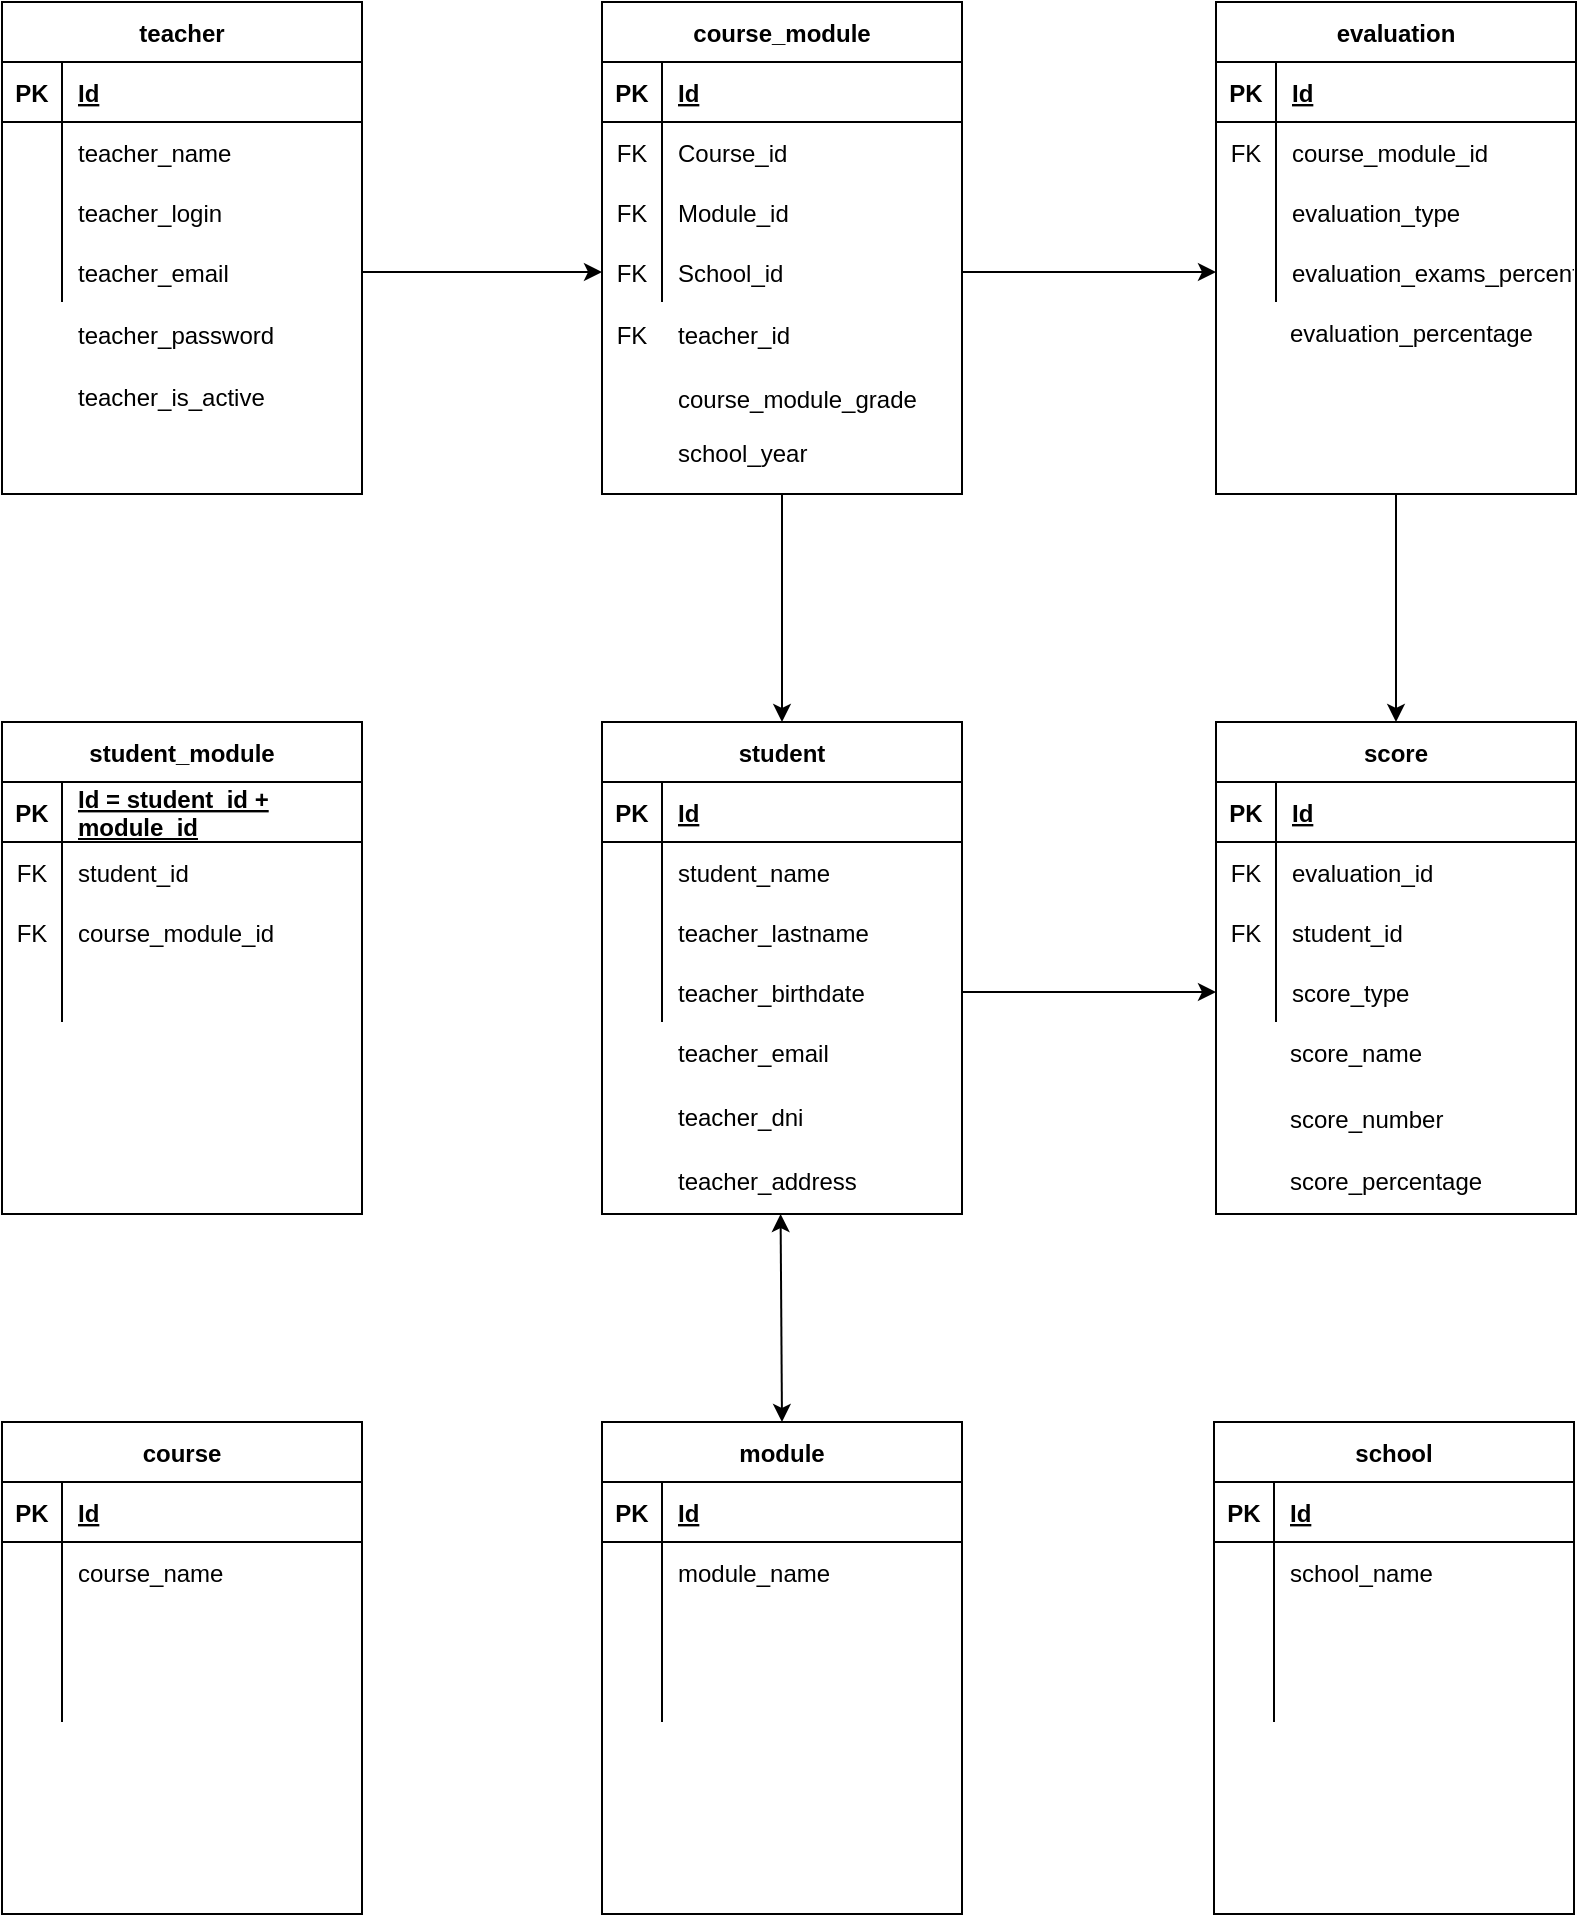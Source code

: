 <mxfile version="20.8.16" type="device"><diagram id="kGnE6Ibn0Q1wlVKxw-51" name="Página-1"><mxGraphModel dx="1799" dy="970" grid="1" gridSize="10" guides="1" tooltips="1" connect="1" arrows="1" fold="1" page="1" pageScale="1" pageWidth="827" pageHeight="1169" math="0" shadow="0"><root><mxCell id="0"/><mxCell id="1" parent="0"/><mxCell id="OqmcFinK0vVDUOd78mzH-86" style="edgeStyle=orthogonalEdgeStyle;rounded=0;orthogonalLoop=1;jettySize=auto;html=1;exitX=0.5;exitY=1;exitDx=0;exitDy=0;entryX=0.5;entryY=0;entryDx=0;entryDy=0;" parent="1" source="yDrHirP_7PSPscD6f0Qs-4" target="yDrHirP_7PSPscD6f0Qs-59" edge="1"><mxGeometry relative="1" as="geometry"/></mxCell><mxCell id="yDrHirP_7PSPscD6f0Qs-4" value="course_module" style="shape=table;startSize=30;container=1;collapsible=1;childLayout=tableLayout;fixedRows=1;rowLines=0;fontStyle=1;align=center;resizeLast=1;" parent="1" vertex="1"><mxGeometry x="520" y="40" width="180" height="246" as="geometry"/></mxCell><mxCell id="yDrHirP_7PSPscD6f0Qs-5" value="" style="shape=tableRow;horizontal=0;startSize=0;swimlaneHead=0;swimlaneBody=0;fillColor=none;collapsible=0;dropTarget=0;points=[[0,0.5],[1,0.5]];portConstraint=eastwest;top=0;left=0;right=0;bottom=1;" parent="yDrHirP_7PSPscD6f0Qs-4" vertex="1"><mxGeometry y="30" width="180" height="30" as="geometry"/></mxCell><mxCell id="yDrHirP_7PSPscD6f0Qs-6" value="PK" style="shape=partialRectangle;connectable=0;fillColor=none;top=0;left=0;bottom=0;right=0;fontStyle=1;overflow=hidden;" parent="yDrHirP_7PSPscD6f0Qs-5" vertex="1"><mxGeometry width="30" height="30" as="geometry"><mxRectangle width="30" height="30" as="alternateBounds"/></mxGeometry></mxCell><mxCell id="yDrHirP_7PSPscD6f0Qs-7" value="Id" style="shape=partialRectangle;connectable=0;fillColor=none;top=0;left=0;bottom=0;right=0;align=left;spacingLeft=6;fontStyle=5;overflow=hidden;" parent="yDrHirP_7PSPscD6f0Qs-5" vertex="1"><mxGeometry x="30" width="150" height="30" as="geometry"><mxRectangle width="150" height="30" as="alternateBounds"/></mxGeometry></mxCell><mxCell id="yDrHirP_7PSPscD6f0Qs-8" value="" style="shape=tableRow;horizontal=0;startSize=0;swimlaneHead=0;swimlaneBody=0;fillColor=none;collapsible=0;dropTarget=0;points=[[0,0.5],[1,0.5]];portConstraint=eastwest;top=0;left=0;right=0;bottom=0;" parent="yDrHirP_7PSPscD6f0Qs-4" vertex="1"><mxGeometry y="60" width="180" height="30" as="geometry"/></mxCell><mxCell id="yDrHirP_7PSPscD6f0Qs-9" value="FK" style="shape=partialRectangle;connectable=0;fillColor=none;top=0;left=0;bottom=0;right=0;editable=1;overflow=hidden;" parent="yDrHirP_7PSPscD6f0Qs-8" vertex="1"><mxGeometry width="30" height="30" as="geometry"><mxRectangle width="30" height="30" as="alternateBounds"/></mxGeometry></mxCell><mxCell id="yDrHirP_7PSPscD6f0Qs-10" value="Course_id" style="shape=partialRectangle;connectable=0;fillColor=none;top=0;left=0;bottom=0;right=0;align=left;spacingLeft=6;overflow=hidden;" parent="yDrHirP_7PSPscD6f0Qs-8" vertex="1"><mxGeometry x="30" width="150" height="30" as="geometry"><mxRectangle width="150" height="30" as="alternateBounds"/></mxGeometry></mxCell><mxCell id="yDrHirP_7PSPscD6f0Qs-11" value="" style="shape=tableRow;horizontal=0;startSize=0;swimlaneHead=0;swimlaneBody=0;fillColor=none;collapsible=0;dropTarget=0;points=[[0,0.5],[1,0.5]];portConstraint=eastwest;top=0;left=0;right=0;bottom=0;" parent="yDrHirP_7PSPscD6f0Qs-4" vertex="1"><mxGeometry y="90" width="180" height="30" as="geometry"/></mxCell><mxCell id="yDrHirP_7PSPscD6f0Qs-12" value="FK" style="shape=partialRectangle;connectable=0;fillColor=none;top=0;left=0;bottom=0;right=0;editable=1;overflow=hidden;" parent="yDrHirP_7PSPscD6f0Qs-11" vertex="1"><mxGeometry width="30" height="30" as="geometry"><mxRectangle width="30" height="30" as="alternateBounds"/></mxGeometry></mxCell><mxCell id="yDrHirP_7PSPscD6f0Qs-13" value="Module_id" style="shape=partialRectangle;connectable=0;fillColor=none;top=0;left=0;bottom=0;right=0;align=left;spacingLeft=6;overflow=hidden;" parent="yDrHirP_7PSPscD6f0Qs-11" vertex="1"><mxGeometry x="30" width="150" height="30" as="geometry"><mxRectangle width="150" height="30" as="alternateBounds"/></mxGeometry></mxCell><mxCell id="yDrHirP_7PSPscD6f0Qs-14" value="" style="shape=tableRow;horizontal=0;startSize=0;swimlaneHead=0;swimlaneBody=0;fillColor=none;collapsible=0;dropTarget=0;points=[[0,0.5],[1,0.5]];portConstraint=eastwest;top=0;left=0;right=0;bottom=0;" parent="yDrHirP_7PSPscD6f0Qs-4" vertex="1"><mxGeometry y="120" width="180" height="30" as="geometry"/></mxCell><mxCell id="yDrHirP_7PSPscD6f0Qs-15" value="FK" style="shape=partialRectangle;connectable=0;fillColor=none;top=0;left=0;bottom=0;right=0;editable=1;overflow=hidden;" parent="yDrHirP_7PSPscD6f0Qs-14" vertex="1"><mxGeometry width="30" height="30" as="geometry"><mxRectangle width="30" height="30" as="alternateBounds"/></mxGeometry></mxCell><mxCell id="yDrHirP_7PSPscD6f0Qs-16" value="School_id" style="shape=partialRectangle;connectable=0;fillColor=none;top=0;left=0;bottom=0;right=0;align=left;spacingLeft=6;overflow=hidden;" parent="yDrHirP_7PSPscD6f0Qs-14" vertex="1"><mxGeometry x="30" width="150" height="30" as="geometry"><mxRectangle width="150" height="30" as="alternateBounds"/></mxGeometry></mxCell><mxCell id="yDrHirP_7PSPscD6f0Qs-19" value="" style="shape=partialRectangle;connectable=0;fillColor=none;top=0;left=0;bottom=0;right=0;align=left;spacingLeft=6;overflow=hidden;" parent="1" vertex="1"><mxGeometry x="550" y="449" width="150" height="30" as="geometry"><mxRectangle width="150" height="30" as="alternateBounds"/></mxGeometry></mxCell><mxCell id="yDrHirP_7PSPscD6f0Qs-21" value="" style="shape=tableRow;horizontal=0;startSize=0;swimlaneHead=0;swimlaneBody=0;fillColor=none;collapsible=0;dropTarget=0;points=[[0,0.5],[1,0.5]];portConstraint=eastwest;top=0;left=0;right=0;bottom=0;" parent="1" vertex="1"><mxGeometry x="520" y="191" width="180" height="30" as="geometry"/></mxCell><mxCell id="yDrHirP_7PSPscD6f0Qs-22" value="FK" style="shape=partialRectangle;connectable=0;fillColor=none;top=0;left=0;bottom=0;right=0;editable=1;overflow=hidden;" parent="yDrHirP_7PSPscD6f0Qs-21" vertex="1"><mxGeometry width="30" height="30" as="geometry"><mxRectangle width="30" height="30" as="alternateBounds"/></mxGeometry></mxCell><mxCell id="yDrHirP_7PSPscD6f0Qs-23" value="teacher_id" style="shape=partialRectangle;connectable=0;fillColor=none;top=0;left=0;bottom=0;right=0;align=left;spacingLeft=6;overflow=hidden;" parent="yDrHirP_7PSPscD6f0Qs-21" vertex="1"><mxGeometry x="30" width="150" height="30" as="geometry"><mxRectangle width="150" height="30" as="alternateBounds"/></mxGeometry></mxCell><mxCell id="yDrHirP_7PSPscD6f0Qs-24" value="" style="shape=tableRow;horizontal=0;startSize=0;swimlaneHead=0;swimlaneBody=0;fillColor=none;collapsible=0;dropTarget=0;points=[[0,0.5],[1,0.5]];portConstraint=eastwest;top=0;left=0;right=0;bottom=0;" parent="1" vertex="1"><mxGeometry x="520" y="223" width="180" height="30" as="geometry"/></mxCell><mxCell id="yDrHirP_7PSPscD6f0Qs-25" value="" style="shape=partialRectangle;connectable=0;fillColor=none;top=0;left=0;bottom=0;right=0;editable=1;overflow=hidden;" parent="yDrHirP_7PSPscD6f0Qs-24" vertex="1"><mxGeometry width="30" height="30" as="geometry"><mxRectangle width="30" height="30" as="alternateBounds"/></mxGeometry></mxCell><mxCell id="yDrHirP_7PSPscD6f0Qs-26" value="course_module_grade" style="shape=partialRectangle;connectable=0;fillColor=none;top=0;left=0;bottom=0;right=0;align=left;spacingLeft=6;overflow=hidden;" parent="yDrHirP_7PSPscD6f0Qs-24" vertex="1"><mxGeometry x="30" width="150" height="30" as="geometry"><mxRectangle width="150" height="30" as="alternateBounds"/></mxGeometry></mxCell><mxCell id="yDrHirP_7PSPscD6f0Qs-27" value="" style="shape=tableRow;horizontal=0;startSize=0;swimlaneHead=0;swimlaneBody=0;fillColor=none;collapsible=0;dropTarget=0;points=[[0,0.5],[1,0.5]];portConstraint=eastwest;top=0;left=0;right=0;bottom=0;" parent="1" vertex="1"><mxGeometry x="520" y="256" width="180" height="30" as="geometry"/></mxCell><mxCell id="yDrHirP_7PSPscD6f0Qs-28" value="" style="shape=partialRectangle;connectable=0;fillColor=none;top=0;left=0;bottom=0;right=0;editable=1;overflow=hidden;" parent="yDrHirP_7PSPscD6f0Qs-27" vertex="1"><mxGeometry width="30" height="30" as="geometry"><mxRectangle width="30" height="30" as="alternateBounds"/></mxGeometry></mxCell><mxCell id="yDrHirP_7PSPscD6f0Qs-41" value="teacher" style="shape=table;startSize=30;container=1;collapsible=1;childLayout=tableLayout;fixedRows=1;rowLines=0;fontStyle=1;align=center;resizeLast=1;" parent="1" vertex="1"><mxGeometry x="220" y="40" width="180" height="246" as="geometry"/></mxCell><mxCell id="yDrHirP_7PSPscD6f0Qs-42" value="" style="shape=tableRow;horizontal=0;startSize=0;swimlaneHead=0;swimlaneBody=0;fillColor=none;collapsible=0;dropTarget=0;points=[[0,0.5],[1,0.5]];portConstraint=eastwest;top=0;left=0;right=0;bottom=1;" parent="yDrHirP_7PSPscD6f0Qs-41" vertex="1"><mxGeometry y="30" width="180" height="30" as="geometry"/></mxCell><mxCell id="yDrHirP_7PSPscD6f0Qs-43" value="PK" style="shape=partialRectangle;connectable=0;fillColor=none;top=0;left=0;bottom=0;right=0;fontStyle=1;overflow=hidden;" parent="yDrHirP_7PSPscD6f0Qs-42" vertex="1"><mxGeometry width="30" height="30" as="geometry"><mxRectangle width="30" height="30" as="alternateBounds"/></mxGeometry></mxCell><mxCell id="yDrHirP_7PSPscD6f0Qs-44" value="Id" style="shape=partialRectangle;connectable=0;fillColor=none;top=0;left=0;bottom=0;right=0;align=left;spacingLeft=6;fontStyle=5;overflow=hidden;" parent="yDrHirP_7PSPscD6f0Qs-42" vertex="1"><mxGeometry x="30" width="150" height="30" as="geometry"><mxRectangle width="150" height="30" as="alternateBounds"/></mxGeometry></mxCell><mxCell id="yDrHirP_7PSPscD6f0Qs-45" value="" style="shape=tableRow;horizontal=0;startSize=0;swimlaneHead=0;swimlaneBody=0;fillColor=none;collapsible=0;dropTarget=0;points=[[0,0.5],[1,0.5]];portConstraint=eastwest;top=0;left=0;right=0;bottom=0;" parent="yDrHirP_7PSPscD6f0Qs-41" vertex="1"><mxGeometry y="60" width="180" height="30" as="geometry"/></mxCell><mxCell id="yDrHirP_7PSPscD6f0Qs-46" value="" style="shape=partialRectangle;connectable=0;fillColor=none;top=0;left=0;bottom=0;right=0;editable=1;overflow=hidden;" parent="yDrHirP_7PSPscD6f0Qs-45" vertex="1"><mxGeometry width="30" height="30" as="geometry"><mxRectangle width="30" height="30" as="alternateBounds"/></mxGeometry></mxCell><mxCell id="yDrHirP_7PSPscD6f0Qs-47" value="teacher_name" style="shape=partialRectangle;connectable=0;fillColor=none;top=0;left=0;bottom=0;right=0;align=left;spacingLeft=6;overflow=hidden;" parent="yDrHirP_7PSPscD6f0Qs-45" vertex="1"><mxGeometry x="30" width="150" height="30" as="geometry"><mxRectangle width="150" height="30" as="alternateBounds"/></mxGeometry></mxCell><mxCell id="yDrHirP_7PSPscD6f0Qs-48" value="" style="shape=tableRow;horizontal=0;startSize=0;swimlaneHead=0;swimlaneBody=0;fillColor=none;collapsible=0;dropTarget=0;points=[[0,0.5],[1,0.5]];portConstraint=eastwest;top=0;left=0;right=0;bottom=0;" parent="yDrHirP_7PSPscD6f0Qs-41" vertex="1"><mxGeometry y="90" width="180" height="30" as="geometry"/></mxCell><mxCell id="yDrHirP_7PSPscD6f0Qs-49" value="" style="shape=partialRectangle;connectable=0;fillColor=none;top=0;left=0;bottom=0;right=0;editable=1;overflow=hidden;" parent="yDrHirP_7PSPscD6f0Qs-48" vertex="1"><mxGeometry width="30" height="30" as="geometry"><mxRectangle width="30" height="30" as="alternateBounds"/></mxGeometry></mxCell><mxCell id="yDrHirP_7PSPscD6f0Qs-50" value="teacher_login" style="shape=partialRectangle;connectable=0;fillColor=none;top=0;left=0;bottom=0;right=0;align=left;spacingLeft=6;overflow=hidden;" parent="yDrHirP_7PSPscD6f0Qs-48" vertex="1"><mxGeometry x="30" width="150" height="30" as="geometry"><mxRectangle width="150" height="30" as="alternateBounds"/></mxGeometry></mxCell><mxCell id="yDrHirP_7PSPscD6f0Qs-51" value="" style="shape=tableRow;horizontal=0;startSize=0;swimlaneHead=0;swimlaneBody=0;fillColor=none;collapsible=0;dropTarget=0;points=[[0,0.5],[1,0.5]];portConstraint=eastwest;top=0;left=0;right=0;bottom=0;" parent="yDrHirP_7PSPscD6f0Qs-41" vertex="1"><mxGeometry y="120" width="180" height="30" as="geometry"/></mxCell><mxCell id="yDrHirP_7PSPscD6f0Qs-52" value="" style="shape=partialRectangle;connectable=0;fillColor=none;top=0;left=0;bottom=0;right=0;editable=1;overflow=hidden;" parent="yDrHirP_7PSPscD6f0Qs-51" vertex="1"><mxGeometry width="30" height="30" as="geometry"><mxRectangle width="30" height="30" as="alternateBounds"/></mxGeometry></mxCell><mxCell id="yDrHirP_7PSPscD6f0Qs-53" value="teacher_email" style="shape=partialRectangle;connectable=0;fillColor=none;top=0;left=0;bottom=0;right=0;align=left;spacingLeft=6;overflow=hidden;" parent="yDrHirP_7PSPscD6f0Qs-51" vertex="1"><mxGeometry x="30" width="150" height="30" as="geometry"><mxRectangle width="150" height="30" as="alternateBounds"/></mxGeometry></mxCell><mxCell id="yDrHirP_7PSPscD6f0Qs-55" style="edgeStyle=orthogonalEdgeStyle;rounded=0;orthogonalLoop=1;jettySize=auto;html=1;exitX=1;exitY=0.5;exitDx=0;exitDy=0;" parent="1" source="yDrHirP_7PSPscD6f0Qs-51" target="yDrHirP_7PSPscD6f0Qs-14" edge="1"><mxGeometry relative="1" as="geometry"/></mxCell><mxCell id="yDrHirP_7PSPscD6f0Qs-56" value="teacher_password" style="shape=partialRectangle;connectable=0;fillColor=none;top=0;left=0;bottom=0;right=0;align=left;spacingLeft=6;overflow=hidden;" parent="1" vertex="1"><mxGeometry x="250" y="191" width="150" height="30" as="geometry"><mxRectangle width="150" height="30" as="alternateBounds"/></mxGeometry></mxCell><mxCell id="yDrHirP_7PSPscD6f0Qs-57" value="teacher_is_active" style="shape=partialRectangle;connectable=0;fillColor=none;top=0;left=0;bottom=0;right=0;align=left;spacingLeft=6;overflow=hidden;" parent="1" vertex="1"><mxGeometry x="250" y="222" width="150" height="30" as="geometry"><mxRectangle width="150" height="30" as="alternateBounds"/></mxGeometry></mxCell><mxCell id="yDrHirP_7PSPscD6f0Qs-59" value="student" style="shape=table;startSize=30;container=1;collapsible=1;childLayout=tableLayout;fixedRows=1;rowLines=0;fontStyle=1;align=center;resizeLast=1;" parent="1" vertex="1"><mxGeometry x="520" y="400" width="180" height="246" as="geometry"/></mxCell><mxCell id="yDrHirP_7PSPscD6f0Qs-60" value="" style="shape=tableRow;horizontal=0;startSize=0;swimlaneHead=0;swimlaneBody=0;fillColor=none;collapsible=0;dropTarget=0;points=[[0,0.5],[1,0.5]];portConstraint=eastwest;top=0;left=0;right=0;bottom=1;" parent="yDrHirP_7PSPscD6f0Qs-59" vertex="1"><mxGeometry y="30" width="180" height="30" as="geometry"/></mxCell><mxCell id="yDrHirP_7PSPscD6f0Qs-61" value="PK" style="shape=partialRectangle;connectable=0;fillColor=none;top=0;left=0;bottom=0;right=0;fontStyle=1;overflow=hidden;" parent="yDrHirP_7PSPscD6f0Qs-60" vertex="1"><mxGeometry width="30" height="30" as="geometry"><mxRectangle width="30" height="30" as="alternateBounds"/></mxGeometry></mxCell><mxCell id="yDrHirP_7PSPscD6f0Qs-62" value="Id" style="shape=partialRectangle;connectable=0;fillColor=none;top=0;left=0;bottom=0;right=0;align=left;spacingLeft=6;fontStyle=5;overflow=hidden;" parent="yDrHirP_7PSPscD6f0Qs-60" vertex="1"><mxGeometry x="30" width="150" height="30" as="geometry"><mxRectangle width="150" height="30" as="alternateBounds"/></mxGeometry></mxCell><mxCell id="yDrHirP_7PSPscD6f0Qs-63" value="" style="shape=tableRow;horizontal=0;startSize=0;swimlaneHead=0;swimlaneBody=0;fillColor=none;collapsible=0;dropTarget=0;points=[[0,0.5],[1,0.5]];portConstraint=eastwest;top=0;left=0;right=0;bottom=0;" parent="yDrHirP_7PSPscD6f0Qs-59" vertex="1"><mxGeometry y="60" width="180" height="30" as="geometry"/></mxCell><mxCell id="yDrHirP_7PSPscD6f0Qs-64" value="" style="shape=partialRectangle;connectable=0;fillColor=none;top=0;left=0;bottom=0;right=0;editable=1;overflow=hidden;" parent="yDrHirP_7PSPscD6f0Qs-63" vertex="1"><mxGeometry width="30" height="30" as="geometry"><mxRectangle width="30" height="30" as="alternateBounds"/></mxGeometry></mxCell><mxCell id="yDrHirP_7PSPscD6f0Qs-65" value="student_name" style="shape=partialRectangle;connectable=0;fillColor=none;top=0;left=0;bottom=0;right=0;align=left;spacingLeft=6;overflow=hidden;" parent="yDrHirP_7PSPscD6f0Qs-63" vertex="1"><mxGeometry x="30" width="150" height="30" as="geometry"><mxRectangle width="150" height="30" as="alternateBounds"/></mxGeometry></mxCell><mxCell id="yDrHirP_7PSPscD6f0Qs-66" value="" style="shape=tableRow;horizontal=0;startSize=0;swimlaneHead=0;swimlaneBody=0;fillColor=none;collapsible=0;dropTarget=0;points=[[0,0.5],[1,0.5]];portConstraint=eastwest;top=0;left=0;right=0;bottom=0;" parent="yDrHirP_7PSPscD6f0Qs-59" vertex="1"><mxGeometry y="90" width="180" height="30" as="geometry"/></mxCell><mxCell id="yDrHirP_7PSPscD6f0Qs-67" value="" style="shape=partialRectangle;connectable=0;fillColor=none;top=0;left=0;bottom=0;right=0;editable=1;overflow=hidden;" parent="yDrHirP_7PSPscD6f0Qs-66" vertex="1"><mxGeometry width="30" height="30" as="geometry"><mxRectangle width="30" height="30" as="alternateBounds"/></mxGeometry></mxCell><mxCell id="yDrHirP_7PSPscD6f0Qs-68" value="teacher_lastname" style="shape=partialRectangle;connectable=0;fillColor=none;top=0;left=0;bottom=0;right=0;align=left;spacingLeft=6;overflow=hidden;" parent="yDrHirP_7PSPscD6f0Qs-66" vertex="1"><mxGeometry x="30" width="150" height="30" as="geometry"><mxRectangle width="150" height="30" as="alternateBounds"/></mxGeometry></mxCell><mxCell id="yDrHirP_7PSPscD6f0Qs-69" value="" style="shape=tableRow;horizontal=0;startSize=0;swimlaneHead=0;swimlaneBody=0;fillColor=none;collapsible=0;dropTarget=0;points=[[0,0.5],[1,0.5]];portConstraint=eastwest;top=0;left=0;right=0;bottom=0;" parent="yDrHirP_7PSPscD6f0Qs-59" vertex="1"><mxGeometry y="120" width="180" height="30" as="geometry"/></mxCell><mxCell id="yDrHirP_7PSPscD6f0Qs-70" value="" style="shape=partialRectangle;connectable=0;fillColor=none;top=0;left=0;bottom=0;right=0;editable=1;overflow=hidden;" parent="yDrHirP_7PSPscD6f0Qs-69" vertex="1"><mxGeometry width="30" height="30" as="geometry"><mxRectangle width="30" height="30" as="alternateBounds"/></mxGeometry></mxCell><mxCell id="yDrHirP_7PSPscD6f0Qs-71" value="teacher_birthdate" style="shape=partialRectangle;connectable=0;fillColor=none;top=0;left=0;bottom=0;right=0;align=left;spacingLeft=6;overflow=hidden;" parent="yDrHirP_7PSPscD6f0Qs-69" vertex="1"><mxGeometry x="30" width="150" height="30" as="geometry"><mxRectangle width="150" height="30" as="alternateBounds"/></mxGeometry></mxCell><mxCell id="yDrHirP_7PSPscD6f0Qs-73" value="teacher_email" style="shape=partialRectangle;connectable=0;fillColor=none;top=0;left=0;bottom=0;right=0;align=left;spacingLeft=6;overflow=hidden;" parent="1" vertex="1"><mxGeometry x="550" y="550" width="150" height="30" as="geometry"><mxRectangle width="150" height="30" as="alternateBounds"/></mxGeometry></mxCell><mxCell id="yDrHirP_7PSPscD6f0Qs-74" value="teacher_dni" style="shape=partialRectangle;connectable=0;fillColor=none;top=0;left=0;bottom=0;right=0;align=left;spacingLeft=6;overflow=hidden;" parent="1" vertex="1"><mxGeometry x="550" y="582" width="150" height="30" as="geometry"><mxRectangle width="150" height="30" as="alternateBounds"/></mxGeometry></mxCell><mxCell id="yDrHirP_7PSPscD6f0Qs-75" value="teacher_address" style="shape=partialRectangle;connectable=0;fillColor=none;top=0;left=0;bottom=0;right=0;align=left;spacingLeft=6;overflow=hidden;" parent="1" vertex="1"><mxGeometry x="550" y="614" width="150" height="30" as="geometry"><mxRectangle width="150" height="30" as="alternateBounds"/></mxGeometry></mxCell><mxCell id="OqmcFinK0vVDUOd78mzH-1" value="score" style="shape=table;startSize=30;container=1;collapsible=1;childLayout=tableLayout;fixedRows=1;rowLines=0;fontStyle=1;align=center;resizeLast=1;" parent="1" vertex="1"><mxGeometry x="827" y="400" width="180" height="246" as="geometry"/></mxCell><mxCell id="OqmcFinK0vVDUOd78mzH-2" value="" style="shape=tableRow;horizontal=0;startSize=0;swimlaneHead=0;swimlaneBody=0;fillColor=none;collapsible=0;dropTarget=0;points=[[0,0.5],[1,0.5]];portConstraint=eastwest;top=0;left=0;right=0;bottom=1;" parent="OqmcFinK0vVDUOd78mzH-1" vertex="1"><mxGeometry y="30" width="180" height="30" as="geometry"/></mxCell><mxCell id="OqmcFinK0vVDUOd78mzH-3" value="PK" style="shape=partialRectangle;connectable=0;fillColor=none;top=0;left=0;bottom=0;right=0;fontStyle=1;overflow=hidden;" parent="OqmcFinK0vVDUOd78mzH-2" vertex="1"><mxGeometry width="30" height="30" as="geometry"><mxRectangle width="30" height="30" as="alternateBounds"/></mxGeometry></mxCell><mxCell id="OqmcFinK0vVDUOd78mzH-4" value="Id" style="shape=partialRectangle;connectable=0;fillColor=none;top=0;left=0;bottom=0;right=0;align=left;spacingLeft=6;fontStyle=5;overflow=hidden;" parent="OqmcFinK0vVDUOd78mzH-2" vertex="1"><mxGeometry x="30" width="150" height="30" as="geometry"><mxRectangle width="150" height="30" as="alternateBounds"/></mxGeometry></mxCell><mxCell id="OqmcFinK0vVDUOd78mzH-5" value="" style="shape=tableRow;horizontal=0;startSize=0;swimlaneHead=0;swimlaneBody=0;fillColor=none;collapsible=0;dropTarget=0;points=[[0,0.5],[1,0.5]];portConstraint=eastwest;top=0;left=0;right=0;bottom=0;" parent="OqmcFinK0vVDUOd78mzH-1" vertex="1"><mxGeometry y="60" width="180" height="30" as="geometry"/></mxCell><mxCell id="OqmcFinK0vVDUOd78mzH-6" value="FK" style="shape=partialRectangle;connectable=0;fillColor=none;top=0;left=0;bottom=0;right=0;editable=1;overflow=hidden;" parent="OqmcFinK0vVDUOd78mzH-5" vertex="1"><mxGeometry width="30" height="30" as="geometry"><mxRectangle width="30" height="30" as="alternateBounds"/></mxGeometry></mxCell><mxCell id="OqmcFinK0vVDUOd78mzH-7" value="evaluation_id" style="shape=partialRectangle;connectable=0;fillColor=none;top=0;left=0;bottom=0;right=0;align=left;spacingLeft=6;overflow=hidden;" parent="OqmcFinK0vVDUOd78mzH-5" vertex="1"><mxGeometry x="30" width="150" height="30" as="geometry"><mxRectangle width="150" height="30" as="alternateBounds"/></mxGeometry></mxCell><mxCell id="OqmcFinK0vVDUOd78mzH-8" value="" style="shape=tableRow;horizontal=0;startSize=0;swimlaneHead=0;swimlaneBody=0;fillColor=none;collapsible=0;dropTarget=0;points=[[0,0.5],[1,0.5]];portConstraint=eastwest;top=0;left=0;right=0;bottom=0;" parent="OqmcFinK0vVDUOd78mzH-1" vertex="1"><mxGeometry y="90" width="180" height="30" as="geometry"/></mxCell><mxCell id="OqmcFinK0vVDUOd78mzH-9" value="FK" style="shape=partialRectangle;connectable=0;fillColor=none;top=0;left=0;bottom=0;right=0;editable=1;overflow=hidden;" parent="OqmcFinK0vVDUOd78mzH-8" vertex="1"><mxGeometry width="30" height="30" as="geometry"><mxRectangle width="30" height="30" as="alternateBounds"/></mxGeometry></mxCell><mxCell id="OqmcFinK0vVDUOd78mzH-10" value="student_id" style="shape=partialRectangle;connectable=0;fillColor=none;top=0;left=0;bottom=0;right=0;align=left;spacingLeft=6;overflow=hidden;" parent="OqmcFinK0vVDUOd78mzH-8" vertex="1"><mxGeometry x="30" width="150" height="30" as="geometry"><mxRectangle width="150" height="30" as="alternateBounds"/></mxGeometry></mxCell><mxCell id="OqmcFinK0vVDUOd78mzH-11" value="" style="shape=tableRow;horizontal=0;startSize=0;swimlaneHead=0;swimlaneBody=0;fillColor=none;collapsible=0;dropTarget=0;points=[[0,0.5],[1,0.5]];portConstraint=eastwest;top=0;left=0;right=0;bottom=0;" parent="OqmcFinK0vVDUOd78mzH-1" vertex="1"><mxGeometry y="120" width="180" height="30" as="geometry"/></mxCell><mxCell id="OqmcFinK0vVDUOd78mzH-12" value="" style="shape=partialRectangle;connectable=0;fillColor=none;top=0;left=0;bottom=0;right=0;editable=1;overflow=hidden;" parent="OqmcFinK0vVDUOd78mzH-11" vertex="1"><mxGeometry width="30" height="30" as="geometry"><mxRectangle width="30" height="30" as="alternateBounds"/></mxGeometry></mxCell><mxCell id="OqmcFinK0vVDUOd78mzH-13" value="score_type" style="shape=partialRectangle;connectable=0;fillColor=none;top=0;left=0;bottom=0;right=0;align=left;spacingLeft=6;overflow=hidden;" parent="OqmcFinK0vVDUOd78mzH-11" vertex="1"><mxGeometry x="30" width="150" height="30" as="geometry"><mxRectangle width="150" height="30" as="alternateBounds"/></mxGeometry></mxCell><mxCell id="OqmcFinK0vVDUOd78mzH-14" value="score_percentage" style="shape=partialRectangle;connectable=0;fillColor=none;top=0;left=0;bottom=0;right=0;align=left;spacingLeft=6;overflow=hidden;" parent="1" vertex="1"><mxGeometry x="856" y="614" width="150" height="30" as="geometry"><mxRectangle width="150" height="30" as="alternateBounds"/></mxGeometry></mxCell><mxCell id="OqmcFinK0vVDUOd78mzH-15" value="score_number" style="shape=partialRectangle;connectable=0;fillColor=none;top=0;left=0;bottom=0;right=0;align=left;spacingLeft=6;overflow=hidden;" parent="1" vertex="1"><mxGeometry x="856" y="583" width="150" height="30" as="geometry"><mxRectangle width="150" height="30" as="alternateBounds"/></mxGeometry></mxCell><mxCell id="OqmcFinK0vVDUOd78mzH-16" value="score_name" style="shape=partialRectangle;connectable=0;fillColor=none;top=0;left=0;bottom=0;right=0;align=left;spacingLeft=6;overflow=hidden;" parent="1" vertex="1"><mxGeometry x="856" y="550" width="150" height="30" as="geometry"><mxRectangle width="150" height="30" as="alternateBounds"/></mxGeometry></mxCell><mxCell id="OqmcFinK0vVDUOd78mzH-88" style="edgeStyle=orthogonalEdgeStyle;rounded=0;orthogonalLoop=1;jettySize=auto;html=1;exitX=0.5;exitY=1;exitDx=0;exitDy=0;entryX=0.5;entryY=0;entryDx=0;entryDy=0;" parent="1" source="OqmcFinK0vVDUOd78mzH-17" target="OqmcFinK0vVDUOd78mzH-1" edge="1"><mxGeometry relative="1" as="geometry"/></mxCell><mxCell id="OqmcFinK0vVDUOd78mzH-17" value="evaluation" style="shape=table;startSize=30;container=1;collapsible=1;childLayout=tableLayout;fixedRows=1;rowLines=0;fontStyle=1;align=center;resizeLast=1;" parent="1" vertex="1"><mxGeometry x="827" y="40" width="180" height="246" as="geometry"/></mxCell><mxCell id="OqmcFinK0vVDUOd78mzH-18" value="" style="shape=tableRow;horizontal=0;startSize=0;swimlaneHead=0;swimlaneBody=0;fillColor=none;collapsible=0;dropTarget=0;points=[[0,0.5],[1,0.5]];portConstraint=eastwest;top=0;left=0;right=0;bottom=1;" parent="OqmcFinK0vVDUOd78mzH-17" vertex="1"><mxGeometry y="30" width="180" height="30" as="geometry"/></mxCell><mxCell id="OqmcFinK0vVDUOd78mzH-19" value="PK" style="shape=partialRectangle;connectable=0;fillColor=none;top=0;left=0;bottom=0;right=0;fontStyle=1;overflow=hidden;" parent="OqmcFinK0vVDUOd78mzH-18" vertex="1"><mxGeometry width="30" height="30" as="geometry"><mxRectangle width="30" height="30" as="alternateBounds"/></mxGeometry></mxCell><mxCell id="OqmcFinK0vVDUOd78mzH-20" value="Id" style="shape=partialRectangle;connectable=0;fillColor=none;top=0;left=0;bottom=0;right=0;align=left;spacingLeft=6;fontStyle=5;overflow=hidden;" parent="OqmcFinK0vVDUOd78mzH-18" vertex="1"><mxGeometry x="30" width="150" height="30" as="geometry"><mxRectangle width="150" height="30" as="alternateBounds"/></mxGeometry></mxCell><mxCell id="OqmcFinK0vVDUOd78mzH-21" value="" style="shape=tableRow;horizontal=0;startSize=0;swimlaneHead=0;swimlaneBody=0;fillColor=none;collapsible=0;dropTarget=0;points=[[0,0.5],[1,0.5]];portConstraint=eastwest;top=0;left=0;right=0;bottom=0;" parent="OqmcFinK0vVDUOd78mzH-17" vertex="1"><mxGeometry y="60" width="180" height="30" as="geometry"/></mxCell><mxCell id="OqmcFinK0vVDUOd78mzH-22" value="FK" style="shape=partialRectangle;connectable=0;fillColor=none;top=0;left=0;bottom=0;right=0;editable=1;overflow=hidden;" parent="OqmcFinK0vVDUOd78mzH-21" vertex="1"><mxGeometry width="30" height="30" as="geometry"><mxRectangle width="30" height="30" as="alternateBounds"/></mxGeometry></mxCell><mxCell id="OqmcFinK0vVDUOd78mzH-23" value="course_module_id" style="shape=partialRectangle;connectable=0;fillColor=none;top=0;left=0;bottom=0;right=0;align=left;spacingLeft=6;overflow=hidden;" parent="OqmcFinK0vVDUOd78mzH-21" vertex="1"><mxGeometry x="30" width="150" height="30" as="geometry"><mxRectangle width="150" height="30" as="alternateBounds"/></mxGeometry></mxCell><mxCell id="OqmcFinK0vVDUOd78mzH-24" value="" style="shape=tableRow;horizontal=0;startSize=0;swimlaneHead=0;swimlaneBody=0;fillColor=none;collapsible=0;dropTarget=0;points=[[0,0.5],[1,0.5]];portConstraint=eastwest;top=0;left=0;right=0;bottom=0;" parent="OqmcFinK0vVDUOd78mzH-17" vertex="1"><mxGeometry y="90" width="180" height="30" as="geometry"/></mxCell><mxCell id="OqmcFinK0vVDUOd78mzH-25" value="" style="shape=partialRectangle;connectable=0;fillColor=none;top=0;left=0;bottom=0;right=0;editable=1;overflow=hidden;" parent="OqmcFinK0vVDUOd78mzH-24" vertex="1"><mxGeometry width="30" height="30" as="geometry"><mxRectangle width="30" height="30" as="alternateBounds"/></mxGeometry></mxCell><mxCell id="OqmcFinK0vVDUOd78mzH-26" value="evaluation_type" style="shape=partialRectangle;connectable=0;fillColor=none;top=0;left=0;bottom=0;right=0;align=left;spacingLeft=6;overflow=hidden;" parent="OqmcFinK0vVDUOd78mzH-24" vertex="1"><mxGeometry x="30" width="150" height="30" as="geometry"><mxRectangle width="150" height="30" as="alternateBounds"/></mxGeometry></mxCell><mxCell id="OqmcFinK0vVDUOd78mzH-27" value="" style="shape=tableRow;horizontal=0;startSize=0;swimlaneHead=0;swimlaneBody=0;fillColor=none;collapsible=0;dropTarget=0;points=[[0,0.5],[1,0.5]];portConstraint=eastwest;top=0;left=0;right=0;bottom=0;" parent="OqmcFinK0vVDUOd78mzH-17" vertex="1"><mxGeometry y="120" width="180" height="30" as="geometry"/></mxCell><mxCell id="OqmcFinK0vVDUOd78mzH-28" value="" style="shape=partialRectangle;connectable=0;fillColor=none;top=0;left=0;bottom=0;right=0;editable=1;overflow=hidden;" parent="OqmcFinK0vVDUOd78mzH-27" vertex="1"><mxGeometry width="30" height="30" as="geometry"><mxRectangle width="30" height="30" as="alternateBounds"/></mxGeometry></mxCell><mxCell id="OqmcFinK0vVDUOd78mzH-29" value="evaluation_exams_percentage" style="shape=partialRectangle;connectable=0;fillColor=none;top=0;left=0;bottom=0;right=0;align=left;spacingLeft=6;overflow=hidden;" parent="OqmcFinK0vVDUOd78mzH-27" vertex="1"><mxGeometry x="30" width="150" height="30" as="geometry"><mxRectangle width="150" height="30" as="alternateBounds"/></mxGeometry></mxCell><mxCell id="OqmcFinK0vVDUOd78mzH-30" value="" style="shape=tableRow;horizontal=0;startSize=0;swimlaneHead=0;swimlaneBody=0;fillColor=none;collapsible=0;dropTarget=0;points=[[0,0.5],[1,0.5]];portConstraint=eastwest;top=0;left=0;right=0;bottom=0;" parent="1" vertex="1"><mxGeometry x="793" y="190" width="180" height="30" as="geometry"/></mxCell><mxCell id="OqmcFinK0vVDUOd78mzH-31" value="" style="shape=partialRectangle;connectable=0;fillColor=none;top=0;left=0;bottom=0;right=0;editable=1;overflow=hidden;" parent="OqmcFinK0vVDUOd78mzH-30" vertex="1"><mxGeometry width="30" height="30" as="geometry"><mxRectangle width="30" height="30" as="alternateBounds"/></mxGeometry></mxCell><mxCell id="OqmcFinK0vVDUOd78mzH-33" value="course" style="shape=table;startSize=30;container=1;collapsible=1;childLayout=tableLayout;fixedRows=1;rowLines=0;fontStyle=1;align=center;resizeLast=1;" parent="1" vertex="1"><mxGeometry x="220" y="750" width="180" height="246" as="geometry"/></mxCell><mxCell id="OqmcFinK0vVDUOd78mzH-34" value="" style="shape=tableRow;horizontal=0;startSize=0;swimlaneHead=0;swimlaneBody=0;fillColor=none;collapsible=0;dropTarget=0;points=[[0,0.5],[1,0.5]];portConstraint=eastwest;top=0;left=0;right=0;bottom=1;" parent="OqmcFinK0vVDUOd78mzH-33" vertex="1"><mxGeometry y="30" width="180" height="30" as="geometry"/></mxCell><mxCell id="OqmcFinK0vVDUOd78mzH-35" value="PK" style="shape=partialRectangle;connectable=0;fillColor=none;top=0;left=0;bottom=0;right=0;fontStyle=1;overflow=hidden;" parent="OqmcFinK0vVDUOd78mzH-34" vertex="1"><mxGeometry width="30" height="30" as="geometry"><mxRectangle width="30" height="30" as="alternateBounds"/></mxGeometry></mxCell><mxCell id="OqmcFinK0vVDUOd78mzH-36" value="Id" style="shape=partialRectangle;connectable=0;fillColor=none;top=0;left=0;bottom=0;right=0;align=left;spacingLeft=6;fontStyle=5;overflow=hidden;" parent="OqmcFinK0vVDUOd78mzH-34" vertex="1"><mxGeometry x="30" width="150" height="30" as="geometry"><mxRectangle width="150" height="30" as="alternateBounds"/></mxGeometry></mxCell><mxCell id="OqmcFinK0vVDUOd78mzH-37" value="" style="shape=tableRow;horizontal=0;startSize=0;swimlaneHead=0;swimlaneBody=0;fillColor=none;collapsible=0;dropTarget=0;points=[[0,0.5],[1,0.5]];portConstraint=eastwest;top=0;left=0;right=0;bottom=0;" parent="OqmcFinK0vVDUOd78mzH-33" vertex="1"><mxGeometry y="60" width="180" height="30" as="geometry"/></mxCell><mxCell id="OqmcFinK0vVDUOd78mzH-38" value="" style="shape=partialRectangle;connectable=0;fillColor=none;top=0;left=0;bottom=0;right=0;editable=1;overflow=hidden;" parent="OqmcFinK0vVDUOd78mzH-37" vertex="1"><mxGeometry width="30" height="30" as="geometry"><mxRectangle width="30" height="30" as="alternateBounds"/></mxGeometry></mxCell><mxCell id="OqmcFinK0vVDUOd78mzH-39" value="course_name" style="shape=partialRectangle;connectable=0;fillColor=none;top=0;left=0;bottom=0;right=0;align=left;spacingLeft=6;overflow=hidden;" parent="OqmcFinK0vVDUOd78mzH-37" vertex="1"><mxGeometry x="30" width="150" height="30" as="geometry"><mxRectangle width="150" height="30" as="alternateBounds"/></mxGeometry></mxCell><mxCell id="OqmcFinK0vVDUOd78mzH-40" value="" style="shape=tableRow;horizontal=0;startSize=0;swimlaneHead=0;swimlaneBody=0;fillColor=none;collapsible=0;dropTarget=0;points=[[0,0.5],[1,0.5]];portConstraint=eastwest;top=0;left=0;right=0;bottom=0;" parent="OqmcFinK0vVDUOd78mzH-33" vertex="1"><mxGeometry y="90" width="180" height="30" as="geometry"/></mxCell><mxCell id="OqmcFinK0vVDUOd78mzH-41" value="" style="shape=partialRectangle;connectable=0;fillColor=none;top=0;left=0;bottom=0;right=0;editable=1;overflow=hidden;" parent="OqmcFinK0vVDUOd78mzH-40" vertex="1"><mxGeometry width="30" height="30" as="geometry"><mxRectangle width="30" height="30" as="alternateBounds"/></mxGeometry></mxCell><mxCell id="OqmcFinK0vVDUOd78mzH-42" value="" style="shape=partialRectangle;connectable=0;fillColor=none;top=0;left=0;bottom=0;right=0;align=left;spacingLeft=6;overflow=hidden;" parent="OqmcFinK0vVDUOd78mzH-40" vertex="1"><mxGeometry x="30" width="150" height="30" as="geometry"><mxRectangle width="150" height="30" as="alternateBounds"/></mxGeometry></mxCell><mxCell id="OqmcFinK0vVDUOd78mzH-43" value="" style="shape=tableRow;horizontal=0;startSize=0;swimlaneHead=0;swimlaneBody=0;fillColor=none;collapsible=0;dropTarget=0;points=[[0,0.5],[1,0.5]];portConstraint=eastwest;top=0;left=0;right=0;bottom=0;" parent="OqmcFinK0vVDUOd78mzH-33" vertex="1"><mxGeometry y="120" width="180" height="30" as="geometry"/></mxCell><mxCell id="OqmcFinK0vVDUOd78mzH-44" value="" style="shape=partialRectangle;connectable=0;fillColor=none;top=0;left=0;bottom=0;right=0;editable=1;overflow=hidden;" parent="OqmcFinK0vVDUOd78mzH-43" vertex="1"><mxGeometry width="30" height="30" as="geometry"><mxRectangle width="30" height="30" as="alternateBounds"/></mxGeometry></mxCell><mxCell id="OqmcFinK0vVDUOd78mzH-45" value="" style="shape=partialRectangle;connectable=0;fillColor=none;top=0;left=0;bottom=0;right=0;align=left;spacingLeft=6;overflow=hidden;" parent="OqmcFinK0vVDUOd78mzH-43" vertex="1"><mxGeometry x="30" width="150" height="30" as="geometry"><mxRectangle width="150" height="30" as="alternateBounds"/></mxGeometry></mxCell><mxCell id="OqmcFinK0vVDUOd78mzH-46" value="school" style="shape=table;startSize=30;container=1;collapsible=1;childLayout=tableLayout;fixedRows=1;rowLines=0;fontStyle=1;align=center;resizeLast=1;" parent="1" vertex="1"><mxGeometry x="826" y="750" width="180" height="246" as="geometry"/></mxCell><mxCell id="OqmcFinK0vVDUOd78mzH-47" value="" style="shape=tableRow;horizontal=0;startSize=0;swimlaneHead=0;swimlaneBody=0;fillColor=none;collapsible=0;dropTarget=0;points=[[0,0.5],[1,0.5]];portConstraint=eastwest;top=0;left=0;right=0;bottom=1;" parent="OqmcFinK0vVDUOd78mzH-46" vertex="1"><mxGeometry y="30" width="180" height="30" as="geometry"/></mxCell><mxCell id="OqmcFinK0vVDUOd78mzH-48" value="PK" style="shape=partialRectangle;connectable=0;fillColor=none;top=0;left=0;bottom=0;right=0;fontStyle=1;overflow=hidden;" parent="OqmcFinK0vVDUOd78mzH-47" vertex="1"><mxGeometry width="30" height="30" as="geometry"><mxRectangle width="30" height="30" as="alternateBounds"/></mxGeometry></mxCell><mxCell id="OqmcFinK0vVDUOd78mzH-49" value="Id" style="shape=partialRectangle;connectable=0;fillColor=none;top=0;left=0;bottom=0;right=0;align=left;spacingLeft=6;fontStyle=5;overflow=hidden;" parent="OqmcFinK0vVDUOd78mzH-47" vertex="1"><mxGeometry x="30" width="150" height="30" as="geometry"><mxRectangle width="150" height="30" as="alternateBounds"/></mxGeometry></mxCell><mxCell id="OqmcFinK0vVDUOd78mzH-50" value="" style="shape=tableRow;horizontal=0;startSize=0;swimlaneHead=0;swimlaneBody=0;fillColor=none;collapsible=0;dropTarget=0;points=[[0,0.5],[1,0.5]];portConstraint=eastwest;top=0;left=0;right=0;bottom=0;" parent="OqmcFinK0vVDUOd78mzH-46" vertex="1"><mxGeometry y="60" width="180" height="30" as="geometry"/></mxCell><mxCell id="OqmcFinK0vVDUOd78mzH-51" value="" style="shape=partialRectangle;connectable=0;fillColor=none;top=0;left=0;bottom=0;right=0;editable=1;overflow=hidden;" parent="OqmcFinK0vVDUOd78mzH-50" vertex="1"><mxGeometry width="30" height="30" as="geometry"><mxRectangle width="30" height="30" as="alternateBounds"/></mxGeometry></mxCell><mxCell id="OqmcFinK0vVDUOd78mzH-52" value="school_name" style="shape=partialRectangle;connectable=0;fillColor=none;top=0;left=0;bottom=0;right=0;align=left;spacingLeft=6;overflow=hidden;" parent="OqmcFinK0vVDUOd78mzH-50" vertex="1"><mxGeometry x="30" width="150" height="30" as="geometry"><mxRectangle width="150" height="30" as="alternateBounds"/></mxGeometry></mxCell><mxCell id="OqmcFinK0vVDUOd78mzH-53" value="" style="shape=tableRow;horizontal=0;startSize=0;swimlaneHead=0;swimlaneBody=0;fillColor=none;collapsible=0;dropTarget=0;points=[[0,0.5],[1,0.5]];portConstraint=eastwest;top=0;left=0;right=0;bottom=0;" parent="OqmcFinK0vVDUOd78mzH-46" vertex="1"><mxGeometry y="90" width="180" height="30" as="geometry"/></mxCell><mxCell id="OqmcFinK0vVDUOd78mzH-54" value="" style="shape=partialRectangle;connectable=0;fillColor=none;top=0;left=0;bottom=0;right=0;editable=1;overflow=hidden;" parent="OqmcFinK0vVDUOd78mzH-53" vertex="1"><mxGeometry width="30" height="30" as="geometry"><mxRectangle width="30" height="30" as="alternateBounds"/></mxGeometry></mxCell><mxCell id="OqmcFinK0vVDUOd78mzH-55" value="" style="shape=partialRectangle;connectable=0;fillColor=none;top=0;left=0;bottom=0;right=0;align=left;spacingLeft=6;overflow=hidden;" parent="OqmcFinK0vVDUOd78mzH-53" vertex="1"><mxGeometry x="30" width="150" height="30" as="geometry"><mxRectangle width="150" height="30" as="alternateBounds"/></mxGeometry></mxCell><mxCell id="OqmcFinK0vVDUOd78mzH-56" value="" style="shape=tableRow;horizontal=0;startSize=0;swimlaneHead=0;swimlaneBody=0;fillColor=none;collapsible=0;dropTarget=0;points=[[0,0.5],[1,0.5]];portConstraint=eastwest;top=0;left=0;right=0;bottom=0;" parent="OqmcFinK0vVDUOd78mzH-46" vertex="1"><mxGeometry y="120" width="180" height="30" as="geometry"/></mxCell><mxCell id="OqmcFinK0vVDUOd78mzH-57" value="" style="shape=partialRectangle;connectable=0;fillColor=none;top=0;left=0;bottom=0;right=0;editable=1;overflow=hidden;" parent="OqmcFinK0vVDUOd78mzH-56" vertex="1"><mxGeometry width="30" height="30" as="geometry"><mxRectangle width="30" height="30" as="alternateBounds"/></mxGeometry></mxCell><mxCell id="OqmcFinK0vVDUOd78mzH-58" value="" style="shape=partialRectangle;connectable=0;fillColor=none;top=0;left=0;bottom=0;right=0;align=left;spacingLeft=6;overflow=hidden;" parent="OqmcFinK0vVDUOd78mzH-56" vertex="1"><mxGeometry x="30" width="150" height="30" as="geometry"><mxRectangle width="150" height="30" as="alternateBounds"/></mxGeometry></mxCell><mxCell id="OqmcFinK0vVDUOd78mzH-59" value="module" style="shape=table;startSize=30;container=1;collapsible=1;childLayout=tableLayout;fixedRows=1;rowLines=0;fontStyle=1;align=center;resizeLast=1;" parent="1" vertex="1"><mxGeometry x="520" y="750" width="180" height="246" as="geometry"/></mxCell><mxCell id="OqmcFinK0vVDUOd78mzH-60" value="" style="shape=tableRow;horizontal=0;startSize=0;swimlaneHead=0;swimlaneBody=0;fillColor=none;collapsible=0;dropTarget=0;points=[[0,0.5],[1,0.5]];portConstraint=eastwest;top=0;left=0;right=0;bottom=1;" parent="OqmcFinK0vVDUOd78mzH-59" vertex="1"><mxGeometry y="30" width="180" height="30" as="geometry"/></mxCell><mxCell id="OqmcFinK0vVDUOd78mzH-61" value="PK" style="shape=partialRectangle;connectable=0;fillColor=none;top=0;left=0;bottom=0;right=0;fontStyle=1;overflow=hidden;" parent="OqmcFinK0vVDUOd78mzH-60" vertex="1"><mxGeometry width="30" height="30" as="geometry"><mxRectangle width="30" height="30" as="alternateBounds"/></mxGeometry></mxCell><mxCell id="OqmcFinK0vVDUOd78mzH-62" value="Id" style="shape=partialRectangle;connectable=0;fillColor=none;top=0;left=0;bottom=0;right=0;align=left;spacingLeft=6;fontStyle=5;overflow=hidden;" parent="OqmcFinK0vVDUOd78mzH-60" vertex="1"><mxGeometry x="30" width="150" height="30" as="geometry"><mxRectangle width="150" height="30" as="alternateBounds"/></mxGeometry></mxCell><mxCell id="OqmcFinK0vVDUOd78mzH-63" value="" style="shape=tableRow;horizontal=0;startSize=0;swimlaneHead=0;swimlaneBody=0;fillColor=none;collapsible=0;dropTarget=0;points=[[0,0.5],[1,0.5]];portConstraint=eastwest;top=0;left=0;right=0;bottom=0;" parent="OqmcFinK0vVDUOd78mzH-59" vertex="1"><mxGeometry y="60" width="180" height="30" as="geometry"/></mxCell><mxCell id="OqmcFinK0vVDUOd78mzH-64" value="" style="shape=partialRectangle;connectable=0;fillColor=none;top=0;left=0;bottom=0;right=0;editable=1;overflow=hidden;" parent="OqmcFinK0vVDUOd78mzH-63" vertex="1"><mxGeometry width="30" height="30" as="geometry"><mxRectangle width="30" height="30" as="alternateBounds"/></mxGeometry></mxCell><mxCell id="OqmcFinK0vVDUOd78mzH-65" value="module_name" style="shape=partialRectangle;connectable=0;fillColor=none;top=0;left=0;bottom=0;right=0;align=left;spacingLeft=6;overflow=hidden;" parent="OqmcFinK0vVDUOd78mzH-63" vertex="1"><mxGeometry x="30" width="150" height="30" as="geometry"><mxRectangle width="150" height="30" as="alternateBounds"/></mxGeometry></mxCell><mxCell id="OqmcFinK0vVDUOd78mzH-66" value="" style="shape=tableRow;horizontal=0;startSize=0;swimlaneHead=0;swimlaneBody=0;fillColor=none;collapsible=0;dropTarget=0;points=[[0,0.5],[1,0.5]];portConstraint=eastwest;top=0;left=0;right=0;bottom=0;" parent="OqmcFinK0vVDUOd78mzH-59" vertex="1"><mxGeometry y="90" width="180" height="30" as="geometry"/></mxCell><mxCell id="OqmcFinK0vVDUOd78mzH-67" value="" style="shape=partialRectangle;connectable=0;fillColor=none;top=0;left=0;bottom=0;right=0;editable=1;overflow=hidden;" parent="OqmcFinK0vVDUOd78mzH-66" vertex="1"><mxGeometry width="30" height="30" as="geometry"><mxRectangle width="30" height="30" as="alternateBounds"/></mxGeometry></mxCell><mxCell id="OqmcFinK0vVDUOd78mzH-68" value="" style="shape=partialRectangle;connectable=0;fillColor=none;top=0;left=0;bottom=0;right=0;align=left;spacingLeft=6;overflow=hidden;" parent="OqmcFinK0vVDUOd78mzH-66" vertex="1"><mxGeometry x="30" width="150" height="30" as="geometry"><mxRectangle width="150" height="30" as="alternateBounds"/></mxGeometry></mxCell><mxCell id="OqmcFinK0vVDUOd78mzH-69" value="" style="shape=tableRow;horizontal=0;startSize=0;swimlaneHead=0;swimlaneBody=0;fillColor=none;collapsible=0;dropTarget=0;points=[[0,0.5],[1,0.5]];portConstraint=eastwest;top=0;left=0;right=0;bottom=0;" parent="OqmcFinK0vVDUOd78mzH-59" vertex="1"><mxGeometry y="120" width="180" height="30" as="geometry"/></mxCell><mxCell id="OqmcFinK0vVDUOd78mzH-70" value="" style="shape=partialRectangle;connectable=0;fillColor=none;top=0;left=0;bottom=0;right=0;editable=1;overflow=hidden;" parent="OqmcFinK0vVDUOd78mzH-69" vertex="1"><mxGeometry width="30" height="30" as="geometry"><mxRectangle width="30" height="30" as="alternateBounds"/></mxGeometry></mxCell><mxCell id="OqmcFinK0vVDUOd78mzH-71" value="" style="shape=partialRectangle;connectable=0;fillColor=none;top=0;left=0;bottom=0;right=0;align=left;spacingLeft=6;overflow=hidden;" parent="OqmcFinK0vVDUOd78mzH-69" vertex="1"><mxGeometry x="30" width="150" height="30" as="geometry"><mxRectangle width="150" height="30" as="alternateBounds"/></mxGeometry></mxCell><mxCell id="OqmcFinK0vVDUOd78mzH-72" value="student_module" style="shape=table;startSize=30;container=1;collapsible=1;childLayout=tableLayout;fixedRows=1;rowLines=0;fontStyle=1;align=center;resizeLast=1;" parent="1" vertex="1"><mxGeometry x="220" y="400" width="180" height="246" as="geometry"/></mxCell><mxCell id="OqmcFinK0vVDUOd78mzH-73" value="" style="shape=tableRow;horizontal=0;startSize=0;swimlaneHead=0;swimlaneBody=0;fillColor=none;collapsible=0;dropTarget=0;points=[[0,0.5],[1,0.5]];portConstraint=eastwest;top=0;left=0;right=0;bottom=1;" parent="OqmcFinK0vVDUOd78mzH-72" vertex="1"><mxGeometry y="30" width="180" height="30" as="geometry"/></mxCell><mxCell id="OqmcFinK0vVDUOd78mzH-74" value="PK" style="shape=partialRectangle;connectable=0;fillColor=none;top=0;left=0;bottom=0;right=0;fontStyle=1;overflow=hidden;" parent="OqmcFinK0vVDUOd78mzH-73" vertex="1"><mxGeometry width="30" height="30" as="geometry"><mxRectangle width="30" height="30" as="alternateBounds"/></mxGeometry></mxCell><mxCell id="OqmcFinK0vVDUOd78mzH-75" value="Id = student_id + &#10;module_id" style="shape=partialRectangle;connectable=0;fillColor=none;top=0;left=0;bottom=0;right=0;align=left;spacingLeft=6;fontStyle=5;overflow=hidden;" parent="OqmcFinK0vVDUOd78mzH-73" vertex="1"><mxGeometry x="30" width="150" height="30" as="geometry"><mxRectangle width="150" height="30" as="alternateBounds"/></mxGeometry></mxCell><mxCell id="OqmcFinK0vVDUOd78mzH-76" value="" style="shape=tableRow;horizontal=0;startSize=0;swimlaneHead=0;swimlaneBody=0;fillColor=none;collapsible=0;dropTarget=0;points=[[0,0.5],[1,0.5]];portConstraint=eastwest;top=0;left=0;right=0;bottom=0;" parent="OqmcFinK0vVDUOd78mzH-72" vertex="1"><mxGeometry y="60" width="180" height="30" as="geometry"/></mxCell><mxCell id="OqmcFinK0vVDUOd78mzH-77" value="FK" style="shape=partialRectangle;connectable=0;fillColor=none;top=0;left=0;bottom=0;right=0;editable=1;overflow=hidden;" parent="OqmcFinK0vVDUOd78mzH-76" vertex="1"><mxGeometry width="30" height="30" as="geometry"><mxRectangle width="30" height="30" as="alternateBounds"/></mxGeometry></mxCell><mxCell id="OqmcFinK0vVDUOd78mzH-78" value="student_id" style="shape=partialRectangle;connectable=0;fillColor=none;top=0;left=0;bottom=0;right=0;align=left;spacingLeft=6;overflow=hidden;" parent="OqmcFinK0vVDUOd78mzH-76" vertex="1"><mxGeometry x="30" width="150" height="30" as="geometry"><mxRectangle width="150" height="30" as="alternateBounds"/></mxGeometry></mxCell><mxCell id="OqmcFinK0vVDUOd78mzH-79" value="" style="shape=tableRow;horizontal=0;startSize=0;swimlaneHead=0;swimlaneBody=0;fillColor=none;collapsible=0;dropTarget=0;points=[[0,0.5],[1,0.5]];portConstraint=eastwest;top=0;left=0;right=0;bottom=0;" parent="OqmcFinK0vVDUOd78mzH-72" vertex="1"><mxGeometry y="90" width="180" height="30" as="geometry"/></mxCell><mxCell id="OqmcFinK0vVDUOd78mzH-80" value="FK" style="shape=partialRectangle;connectable=0;fillColor=none;top=0;left=0;bottom=0;right=0;editable=1;overflow=hidden;" parent="OqmcFinK0vVDUOd78mzH-79" vertex="1"><mxGeometry width="30" height="30" as="geometry"><mxRectangle width="30" height="30" as="alternateBounds"/></mxGeometry></mxCell><mxCell id="OqmcFinK0vVDUOd78mzH-81" value="course_module_id" style="shape=partialRectangle;connectable=0;fillColor=none;top=0;left=0;bottom=0;right=0;align=left;spacingLeft=6;overflow=hidden;" parent="OqmcFinK0vVDUOd78mzH-79" vertex="1"><mxGeometry x="30" width="150" height="30" as="geometry"><mxRectangle width="150" height="30" as="alternateBounds"/></mxGeometry></mxCell><mxCell id="OqmcFinK0vVDUOd78mzH-82" value="" style="shape=tableRow;horizontal=0;startSize=0;swimlaneHead=0;swimlaneBody=0;fillColor=none;collapsible=0;dropTarget=0;points=[[0,0.5],[1,0.5]];portConstraint=eastwest;top=0;left=0;right=0;bottom=0;" parent="OqmcFinK0vVDUOd78mzH-72" vertex="1"><mxGeometry y="120" width="180" height="30" as="geometry"/></mxCell><mxCell id="OqmcFinK0vVDUOd78mzH-83" value="" style="shape=partialRectangle;connectable=0;fillColor=none;top=0;left=0;bottom=0;right=0;editable=1;overflow=hidden;" parent="OqmcFinK0vVDUOd78mzH-82" vertex="1"><mxGeometry width="30" height="30" as="geometry"><mxRectangle width="30" height="30" as="alternateBounds"/></mxGeometry></mxCell><mxCell id="OqmcFinK0vVDUOd78mzH-84" value="" style="shape=partialRectangle;connectable=0;fillColor=none;top=0;left=0;bottom=0;right=0;align=left;spacingLeft=6;overflow=hidden;" parent="OqmcFinK0vVDUOd78mzH-82" vertex="1"><mxGeometry x="30" width="150" height="30" as="geometry"><mxRectangle width="150" height="30" as="alternateBounds"/></mxGeometry></mxCell><mxCell id="OqmcFinK0vVDUOd78mzH-85" style="edgeStyle=orthogonalEdgeStyle;rounded=0;orthogonalLoop=1;jettySize=auto;html=1;exitX=1;exitY=0.5;exitDx=0;exitDy=0;entryX=0;entryY=0.5;entryDx=0;entryDy=0;" parent="1" source="yDrHirP_7PSPscD6f0Qs-14" target="OqmcFinK0vVDUOd78mzH-27" edge="1"><mxGeometry relative="1" as="geometry"/></mxCell><mxCell id="OqmcFinK0vVDUOd78mzH-32" value="evaluation_percentage" style="shape=partialRectangle;connectable=0;fillColor=none;top=0;left=0;bottom=0;right=0;align=left;spacingLeft=6;overflow=hidden;" parent="1" vertex="1"><mxGeometry x="856" y="190" width="150" height="30" as="geometry"><mxRectangle width="150" height="30" as="alternateBounds"/></mxGeometry></mxCell><mxCell id="yDrHirP_7PSPscD6f0Qs-29" value="school_year" style="shape=partialRectangle;connectable=0;fillColor=none;top=0;left=0;bottom=0;right=0;align=left;spacingLeft=6;overflow=hidden;" parent="1" vertex="1"><mxGeometry x="550" y="250" width="150" height="30" as="geometry"><mxRectangle width="150" height="30" as="alternateBounds"/></mxGeometry></mxCell><mxCell id="OqmcFinK0vVDUOd78mzH-87" style="edgeStyle=orthogonalEdgeStyle;rounded=0;orthogonalLoop=1;jettySize=auto;html=1;exitX=1;exitY=0.5;exitDx=0;exitDy=0;entryX=0;entryY=0.5;entryDx=0;entryDy=0;" parent="1" source="yDrHirP_7PSPscD6f0Qs-69" target="OqmcFinK0vVDUOd78mzH-11" edge="1"><mxGeometry relative="1" as="geometry"/></mxCell><mxCell id="ZPPm6iV6-D_ayjWtkAtG-1" value="" style="endArrow=classic;startArrow=classic;html=1;rounded=0;exitX=0.5;exitY=0;exitDx=0;exitDy=0;" edge="1" parent="1" source="OqmcFinK0vVDUOd78mzH-59"><mxGeometry width="50" height="50" relative="1" as="geometry"><mxPoint x="609.29" y="716" as="sourcePoint"/><mxPoint x="609.29" y="646" as="targetPoint"/></mxGeometry></mxCell></root></mxGraphModel></diagram></mxfile>